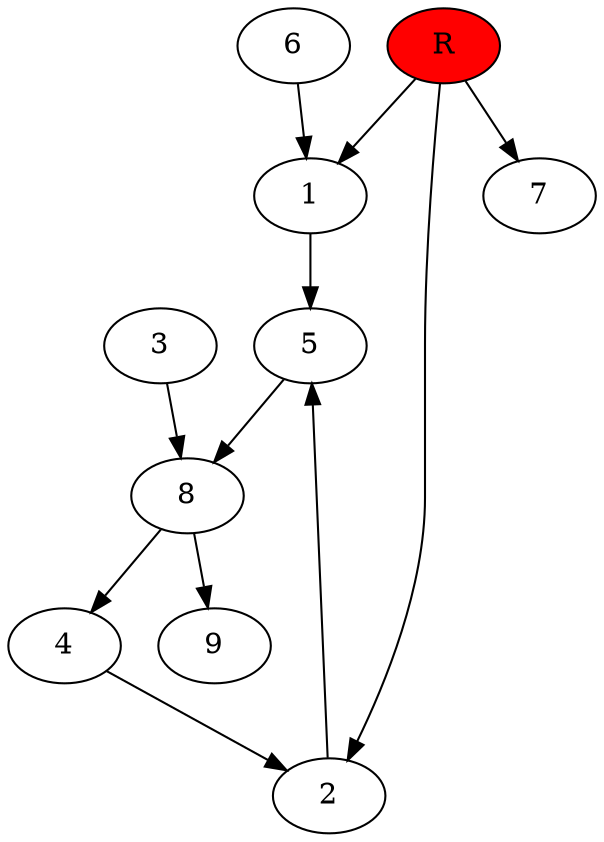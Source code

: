digraph prb39255 {
	1
	2
	3
	4
	5
	6
	7
	8
	R [fillcolor="#ff0000" style=filled]
	1 -> 5
	2 -> 5
	3 -> 8
	4 -> 2
	5 -> 8
	6 -> 1
	8 -> 4
	8 -> 9
	R -> 1
	R -> 2
	R -> 7
}
